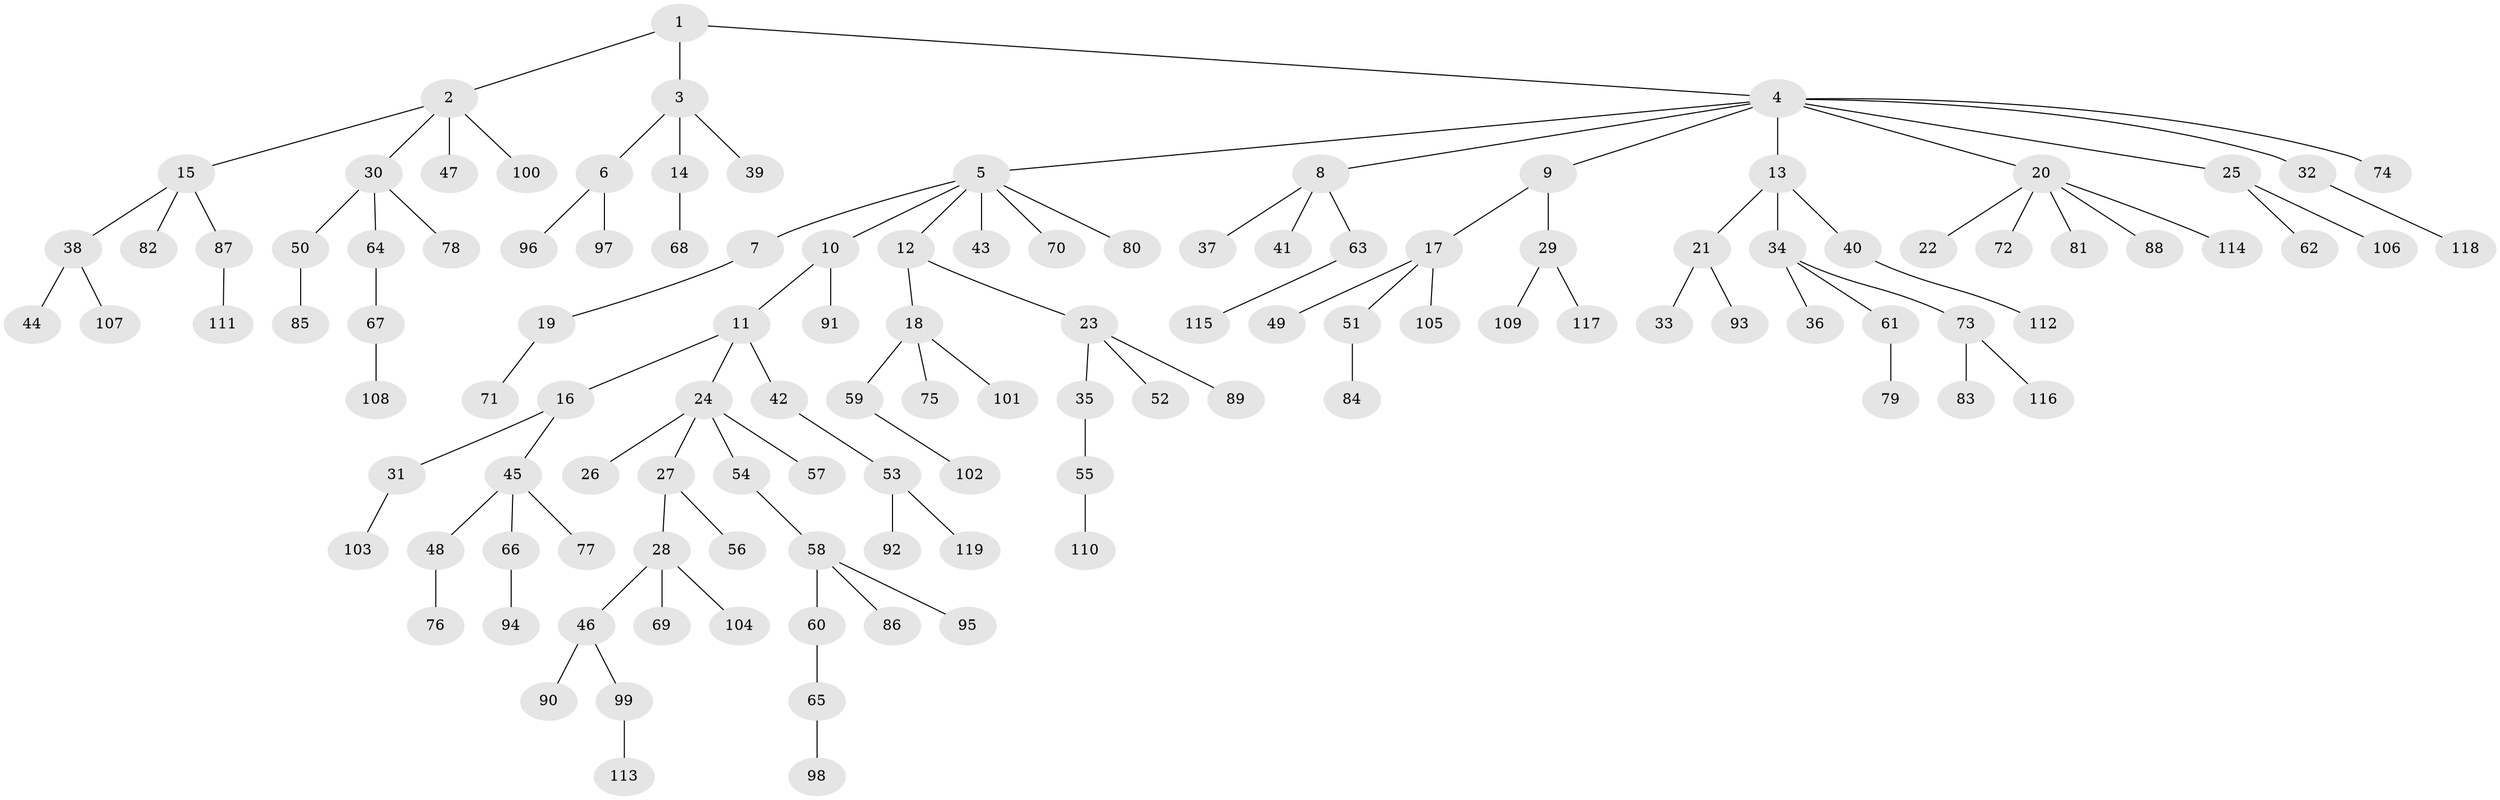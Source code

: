 // Generated by graph-tools (version 1.1) at 2025/26/03/09/25 03:26:28]
// undirected, 119 vertices, 118 edges
graph export_dot {
graph [start="1"]
  node [color=gray90,style=filled];
  1;
  2;
  3;
  4;
  5;
  6;
  7;
  8;
  9;
  10;
  11;
  12;
  13;
  14;
  15;
  16;
  17;
  18;
  19;
  20;
  21;
  22;
  23;
  24;
  25;
  26;
  27;
  28;
  29;
  30;
  31;
  32;
  33;
  34;
  35;
  36;
  37;
  38;
  39;
  40;
  41;
  42;
  43;
  44;
  45;
  46;
  47;
  48;
  49;
  50;
  51;
  52;
  53;
  54;
  55;
  56;
  57;
  58;
  59;
  60;
  61;
  62;
  63;
  64;
  65;
  66;
  67;
  68;
  69;
  70;
  71;
  72;
  73;
  74;
  75;
  76;
  77;
  78;
  79;
  80;
  81;
  82;
  83;
  84;
  85;
  86;
  87;
  88;
  89;
  90;
  91;
  92;
  93;
  94;
  95;
  96;
  97;
  98;
  99;
  100;
  101;
  102;
  103;
  104;
  105;
  106;
  107;
  108;
  109;
  110;
  111;
  112;
  113;
  114;
  115;
  116;
  117;
  118;
  119;
  1 -- 2;
  1 -- 3;
  1 -- 4;
  2 -- 15;
  2 -- 30;
  2 -- 47;
  2 -- 100;
  3 -- 6;
  3 -- 14;
  3 -- 39;
  4 -- 5;
  4 -- 8;
  4 -- 9;
  4 -- 13;
  4 -- 20;
  4 -- 25;
  4 -- 32;
  4 -- 74;
  5 -- 7;
  5 -- 10;
  5 -- 12;
  5 -- 43;
  5 -- 70;
  5 -- 80;
  6 -- 96;
  6 -- 97;
  7 -- 19;
  8 -- 37;
  8 -- 41;
  8 -- 63;
  9 -- 17;
  9 -- 29;
  10 -- 11;
  10 -- 91;
  11 -- 16;
  11 -- 24;
  11 -- 42;
  12 -- 18;
  12 -- 23;
  13 -- 21;
  13 -- 34;
  13 -- 40;
  14 -- 68;
  15 -- 38;
  15 -- 82;
  15 -- 87;
  16 -- 31;
  16 -- 45;
  17 -- 49;
  17 -- 51;
  17 -- 105;
  18 -- 59;
  18 -- 75;
  18 -- 101;
  19 -- 71;
  20 -- 22;
  20 -- 72;
  20 -- 81;
  20 -- 88;
  20 -- 114;
  21 -- 33;
  21 -- 93;
  23 -- 35;
  23 -- 52;
  23 -- 89;
  24 -- 26;
  24 -- 27;
  24 -- 54;
  24 -- 57;
  25 -- 62;
  25 -- 106;
  27 -- 28;
  27 -- 56;
  28 -- 46;
  28 -- 69;
  28 -- 104;
  29 -- 109;
  29 -- 117;
  30 -- 50;
  30 -- 64;
  30 -- 78;
  31 -- 103;
  32 -- 118;
  34 -- 36;
  34 -- 61;
  34 -- 73;
  35 -- 55;
  38 -- 44;
  38 -- 107;
  40 -- 112;
  42 -- 53;
  45 -- 48;
  45 -- 66;
  45 -- 77;
  46 -- 90;
  46 -- 99;
  48 -- 76;
  50 -- 85;
  51 -- 84;
  53 -- 92;
  53 -- 119;
  54 -- 58;
  55 -- 110;
  58 -- 60;
  58 -- 86;
  58 -- 95;
  59 -- 102;
  60 -- 65;
  61 -- 79;
  63 -- 115;
  64 -- 67;
  65 -- 98;
  66 -- 94;
  67 -- 108;
  73 -- 83;
  73 -- 116;
  87 -- 111;
  99 -- 113;
}
